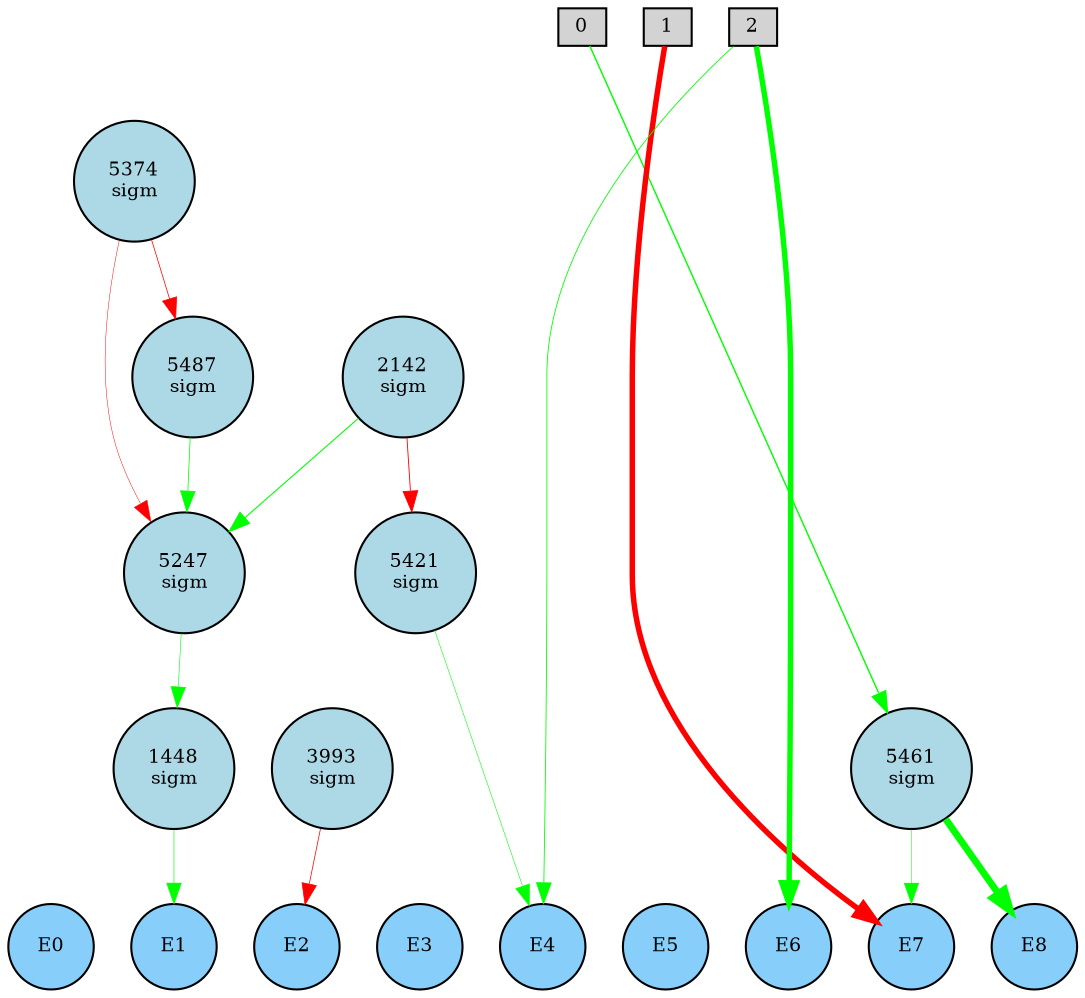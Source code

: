digraph {
	node [fontsize=9 height=0.2 shape=circle width=0.2]
	subgraph inputs {
		node [shape=box style=filled]
		rank=source
		0 [fillcolor=lightgray]
		1 [fillcolor=lightgray]
		0 -> 1 [style=invis]
		2 [fillcolor=lightgray]
		1 -> 2 [style=invis]
	}
	subgraph outputs {
		node [style=filled]
		rank=sink
		E0 [fillcolor=lightskyblue fontsize=9 height=0.2 shape=circle width=0.2]
		E1 [fillcolor=lightskyblue fontsize=9 height=0.2 shape=circle width=0.2]
		E0 -> E1 [style=invis]
		E2 [fillcolor=lightskyblue fontsize=9 height=0.2 shape=circle width=0.2]
		E1 -> E2 [style=invis]
		E3 [fillcolor=lightskyblue fontsize=9 height=0.2 shape=circle width=0.2]
		E2 -> E3 [style=invis]
		E4 [fillcolor=lightskyblue fontsize=9 height=0.2 shape=circle width=0.2]
		E3 -> E4 [style=invis]
		E5 [fillcolor=lightskyblue fontsize=9 height=0.2 shape=circle width=0.2]
		E4 -> E5 [style=invis]
		E6 [fillcolor=lightskyblue fontsize=9 height=0.2 shape=circle width=0.2]
		E5 -> E6 [style=invis]
		E7 [fillcolor=lightskyblue fontsize=9 height=0.2 shape=circle width=0.2]
		E6 -> E7 [style=invis]
		E8 [fillcolor=lightskyblue fontsize=9 height=0.2 shape=circle width=0.2]
		E7 -> E8 [style=invis]
	}
	3993 [label="3993
sigm" fillcolor=lightblue style=filled]
	1448 [label="1448
sigm" fillcolor=lightblue style=filled]
	5421 [label="5421
sigm" fillcolor=lightblue style=filled]
	5487 [label="5487
sigm" fillcolor=lightblue style=filled]
	5461 [label="5461
sigm" fillcolor=lightblue style=filled]
	5374 [label="5374
sigm" fillcolor=lightblue style=filled]
	2142 [label="2142
sigm" fillcolor=lightblue style=filled]
	5247 [label="5247
sigm" fillcolor=lightblue style=filled]
	2 -> E6 [color=green penwidth=2.6052904396765006 style=solid]
	1 -> E7 [color=red penwidth=2.639033241595219 style=solid]
	1448 -> E1 [color=green penwidth=0.3087162950435691 style=solid]
	3993 -> E2 [color=red penwidth=0.36072357153927237 style=solid]
	5374 -> 5247 [color=red penwidth=0.2241357437795765 style=solid]
	5247 -> 1448 [color=green penwidth=0.27688963770235187 style=solid]
	2142 -> 5421 [color=red penwidth=0.42550890363839566 style=solid]
	5421 -> E4 [color=green penwidth=0.2638006256649393 style=solid]
	0 -> 5461 [color=green penwidth=0.6769823780322365 style=solid]
	5461 -> E8 [color=green penwidth=3.3027214899015607 style=solid]
	5374 -> 5487 [color=red penwidth=0.3594588958672824 style=solid]
	5487 -> 5247 [color=green penwidth=0.36938127477681704 style=solid]
	2142 -> 5247 [color=green penwidth=0.5150464422562506 style=solid]
	5461 -> E7 [color=green penwidth=0.23688011317317476 style=solid]
	2 -> E4 [color=green penwidth=0.40549530928664235 style=solid]
}
